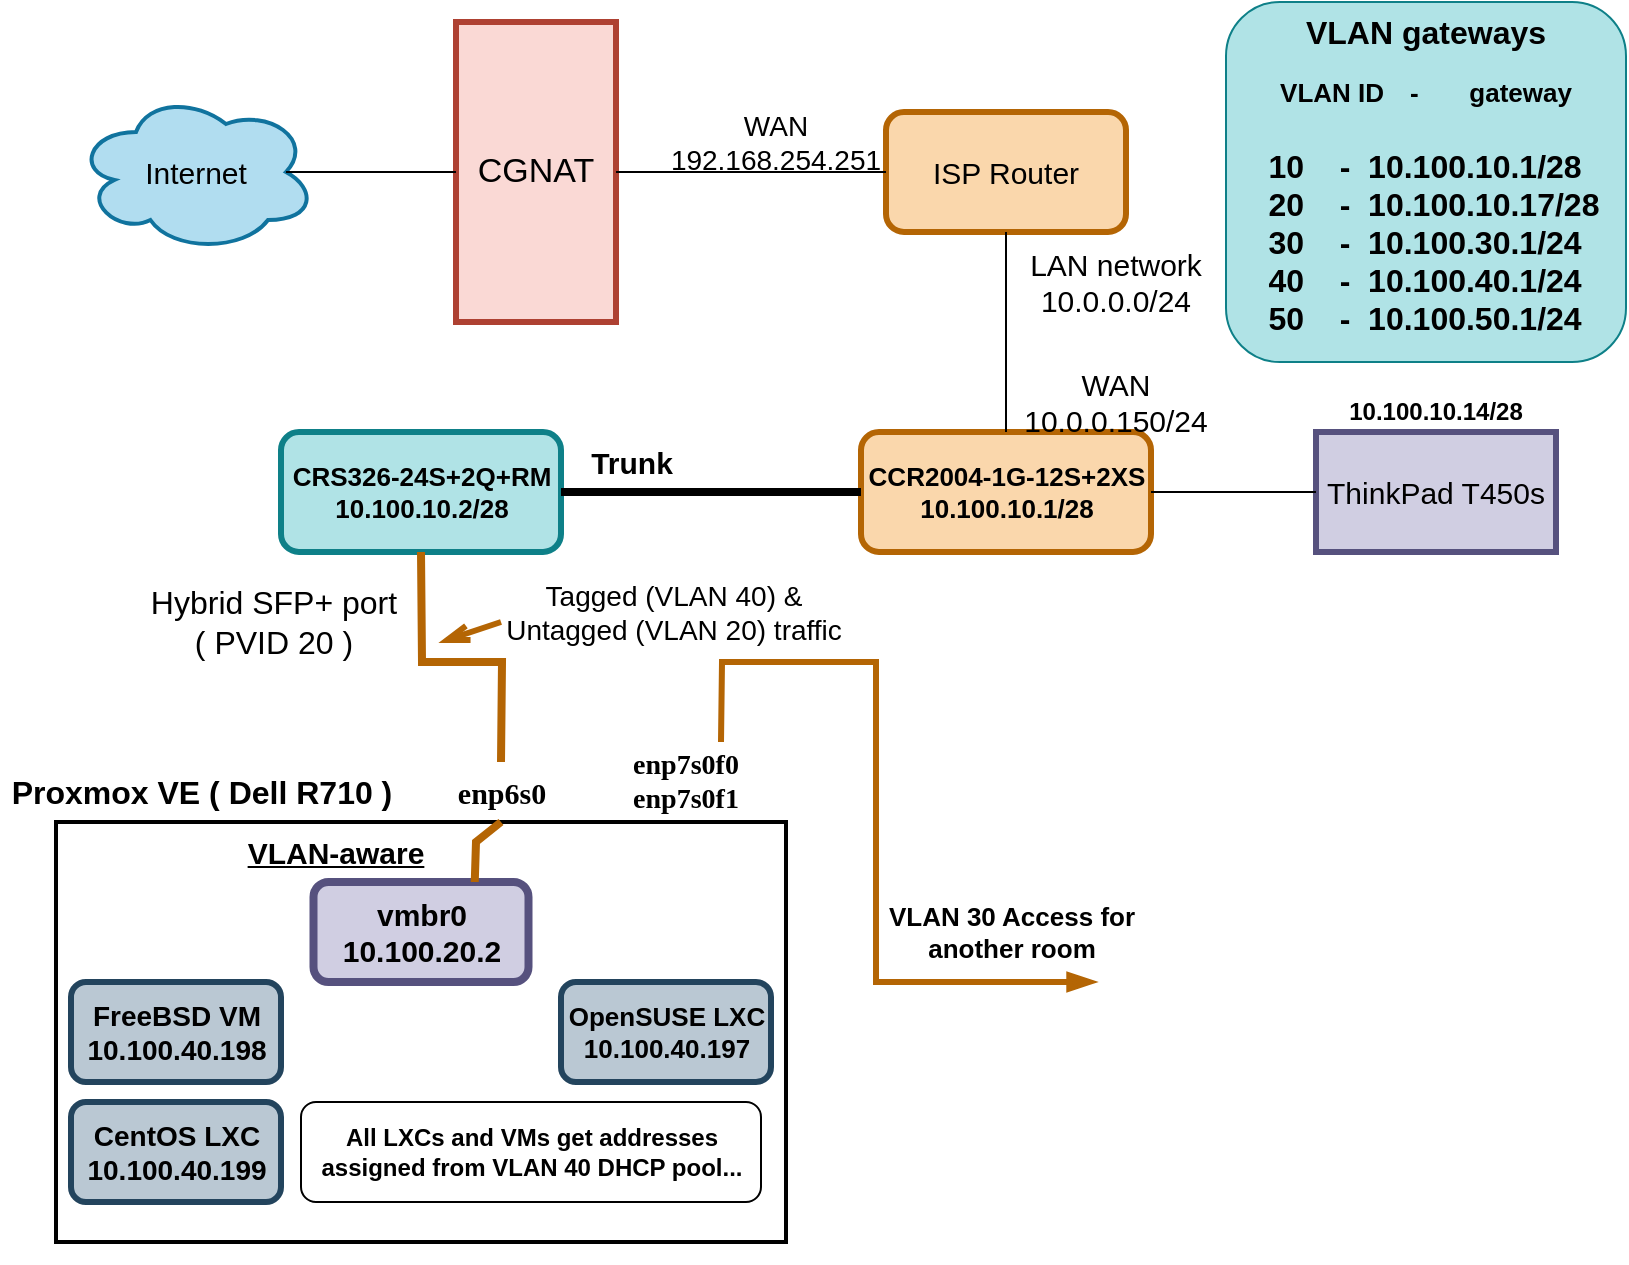 <mxfile version="28.0.7">
  <diagram name="Page-1" id="laLs3gU-Ayf5YXLH03XQ">
    <mxGraphModel dx="1358" dy="866" grid="1" gridSize="10" guides="1" tooltips="1" connect="1" arrows="1" fold="1" page="1" pageScale="1" pageWidth="850" pageHeight="1100" math="0" shadow="0">
      <root>
        <mxCell id="0" />
        <mxCell id="1" parent="0" />
        <mxCell id="IhPgvPAoFy7whNJmyE0F-2" value="&lt;font style=&quot;font-size: 15px;&quot;&gt;Internet&lt;/font&gt;" style="ellipse;shape=cloud;whiteSpace=wrap;html=1;fillColor=#b1ddf0;strokeColor=#10739e;strokeWidth=2;" parent="1" vertex="1">
          <mxGeometry x="40" y="75" width="120" height="80" as="geometry" />
        </mxCell>
        <mxCell id="IhPgvPAoFy7whNJmyE0F-3" value="&lt;font style=&quot;font-size: 15px;&quot;&gt;ISP Router&lt;/font&gt;" style="rounded=1;whiteSpace=wrap;html=1;fillColor=#fad7ac;strokeColor=#b46504;strokeWidth=3;" parent="1" vertex="1">
          <mxGeometry x="445" y="85" width="120" height="60" as="geometry" />
        </mxCell>
        <mxCell id="IhPgvPAoFy7whNJmyE0F-4" value="&lt;font style=&quot;font-size: 17px;&quot;&gt;CGNAT&lt;/font&gt;" style="rounded=0;whiteSpace=wrap;html=1;fillColor=#fad9d5;strokeColor=#ae4132;strokeWidth=3;" parent="1" vertex="1">
          <mxGeometry x="230" y="40" width="80" height="150" as="geometry" />
        </mxCell>
        <mxCell id="IhPgvPAoFy7whNJmyE0F-5" value="" style="endArrow=none;html=1;rounded=0;entryX=0;entryY=0.5;entryDx=0;entryDy=0;exitX=1;exitY=0.5;exitDx=0;exitDy=0;" parent="1" source="IhPgvPAoFy7whNJmyE0F-4" target="IhPgvPAoFy7whNJmyE0F-3" edge="1">
          <mxGeometry width="50" height="50" relative="1" as="geometry">
            <mxPoint x="340" y="425" as="sourcePoint" />
            <mxPoint x="390" y="375" as="targetPoint" />
          </mxGeometry>
        </mxCell>
        <mxCell id="IhPgvPAoFy7whNJmyE0F-6" value="" style="endArrow=none;html=1;rounded=0;entryX=0;entryY=0.5;entryDx=0;entryDy=0;exitX=0.875;exitY=0.5;exitDx=0;exitDy=0;exitPerimeter=0;" parent="1" source="IhPgvPAoFy7whNJmyE0F-2" target="IhPgvPAoFy7whNJmyE0F-4" edge="1">
          <mxGeometry width="50" height="50" relative="1" as="geometry">
            <mxPoint x="430" y="425" as="sourcePoint" />
            <mxPoint x="480" y="375" as="targetPoint" />
          </mxGeometry>
        </mxCell>
        <mxCell id="IhPgvPAoFy7whNJmyE0F-7" value="&lt;div&gt;&lt;font style=&quot;font-size: 14px;&quot;&gt;WAN&lt;/font&gt;&lt;/div&gt;&lt;div&gt;&lt;font style=&quot;font-size: 14px;&quot;&gt;192.168.254.251&lt;/font&gt;&lt;/div&gt;" style="text;html=1;align=center;verticalAlign=middle;whiteSpace=wrap;rounded=0;" parent="1" vertex="1">
          <mxGeometry x="335" y="85" width="110" height="30" as="geometry" />
        </mxCell>
        <mxCell id="IhPgvPAoFy7whNJmyE0F-8" value="&lt;div&gt;&lt;font style=&quot;font-size: 15px;&quot;&gt;LAN network&lt;/font&gt;&lt;/div&gt;&lt;div&gt;&lt;font style=&quot;font-size: 15px;&quot;&gt;10.0.0.0/24&lt;/font&gt;&lt;/div&gt;" style="text;html=1;align=center;verticalAlign=middle;whiteSpace=wrap;rounded=0;" parent="1" vertex="1">
          <mxGeometry x="515" y="155" width="90" height="30" as="geometry" />
        </mxCell>
        <mxCell id="IhPgvPAoFy7whNJmyE0F-9" value="&lt;div&gt;&lt;font style=&quot;font-size: 13px;&quot;&gt;&lt;b&gt;CCR2004-1G-12S+2XS&lt;/b&gt;&lt;/font&gt;&lt;/div&gt;&lt;div&gt;&lt;font style=&quot;font-size: 13px;&quot;&gt;&lt;b&gt;10.100.10.1/28&lt;/b&gt;&lt;/font&gt;&lt;/div&gt;" style="rounded=1;whiteSpace=wrap;html=1;fillColor=#fad7ac;strokeColor=#b46504;strokeWidth=3;" parent="1" vertex="1">
          <mxGeometry x="432.5" y="245" width="145" height="60" as="geometry" />
        </mxCell>
        <mxCell id="IhPgvPAoFy7whNJmyE0F-10" value="" style="endArrow=none;html=1;rounded=0;entryX=0.5;entryY=1;entryDx=0;entryDy=0;exitX=0.5;exitY=0;exitDx=0;exitDy=0;" parent="1" source="IhPgvPAoFy7whNJmyE0F-9" target="IhPgvPAoFy7whNJmyE0F-3" edge="1">
          <mxGeometry width="50" height="50" relative="1" as="geometry">
            <mxPoint x="275" y="425" as="sourcePoint" />
            <mxPoint x="325" y="375" as="targetPoint" />
          </mxGeometry>
        </mxCell>
        <mxCell id="IhPgvPAoFy7whNJmyE0F-11" value="&lt;div&gt;&lt;font style=&quot;font-size: 15px;&quot;&gt;WAN&lt;/font&gt;&lt;/div&gt;&lt;div&gt;&lt;font style=&quot;font-size: 15px;&quot;&gt;10.0.0.150/24&lt;/font&gt;&lt;/div&gt;" style="text;html=1;align=center;verticalAlign=middle;whiteSpace=wrap;rounded=0;" parent="1" vertex="1">
          <mxGeometry x="505" y="215" width="110" height="30" as="geometry" />
        </mxCell>
        <mxCell id="IhPgvPAoFy7whNJmyE0F-12" value="&lt;div&gt;&lt;font style=&quot;font-size: 13px;&quot;&gt;&lt;b&gt;CRS326-24S+2Q+RM&lt;/b&gt;&lt;/font&gt;&lt;/div&gt;&lt;div&gt;&lt;font style=&quot;font-size: 13px;&quot;&gt;&lt;b&gt;10.100.10.2/28&lt;/b&gt;&lt;/font&gt;&lt;/div&gt;" style="rounded=1;whiteSpace=wrap;html=1;fillColor=#b0e3e6;strokeColor=#0e8088;strokeWidth=3;" parent="1" vertex="1">
          <mxGeometry x="142.5" y="245" width="140" height="60" as="geometry" />
        </mxCell>
        <mxCell id="IhPgvPAoFy7whNJmyE0F-13" value="" style="endArrow=none;html=1;rounded=0;strokeWidth=4;strokeColor=light-dark(#000000,#F5C211);entryX=0;entryY=0.5;entryDx=0;entryDy=0;exitX=1;exitY=0.5;exitDx=0;exitDy=0;" parent="1" source="IhPgvPAoFy7whNJmyE0F-12" target="IhPgvPAoFy7whNJmyE0F-9" edge="1">
          <mxGeometry width="50" height="50" relative="1" as="geometry">
            <mxPoint x="272.5" y="425" as="sourcePoint" />
            <mxPoint x="365" y="275" as="targetPoint" />
          </mxGeometry>
        </mxCell>
        <mxCell id="IhPgvPAoFy7whNJmyE0F-14" value="&lt;b&gt;&lt;font style=&quot;font-size: 15px;&quot;&gt;Trunk&lt;/font&gt;&lt;/b&gt;" style="text;html=1;align=center;verticalAlign=middle;whiteSpace=wrap;rounded=0;" parent="1" vertex="1">
          <mxGeometry x="272.5" y="245" width="90" height="30" as="geometry" />
        </mxCell>
        <mxCell id="IhPgvPAoFy7whNJmyE0F-15" value="&lt;font style=&quot;font-size: 15px;&quot;&gt;ThinkPad T450s&lt;/font&gt;" style="rounded=0;whiteSpace=wrap;html=1;fillColor=#d0cee2;strokeColor=#56517e;strokeWidth=3;" parent="1" vertex="1">
          <mxGeometry x="660" y="245" width="120" height="60" as="geometry" />
        </mxCell>
        <mxCell id="IhPgvPAoFy7whNJmyE0F-17" value="&lt;div&gt;&lt;b&gt;10.100.10.14/28&lt;/b&gt;&lt;/div&gt;" style="text;html=1;align=center;verticalAlign=middle;whiteSpace=wrap;rounded=0;" parent="1" vertex="1">
          <mxGeometry x="670" y="210" width="100" height="50" as="geometry" />
        </mxCell>
        <mxCell id="IhPgvPAoFy7whNJmyE0F-18" value="" style="rounded=0;whiteSpace=wrap;html=1;strokeWidth=2;" parent="1" vertex="1">
          <mxGeometry x="30" y="440" width="365" height="210" as="geometry" />
        </mxCell>
        <mxCell id="IhPgvPAoFy7whNJmyE0F-19" value="&lt;b&gt;&lt;font style=&quot;font-size: 16px;&quot;&gt;Proxmox VE ( Dell R710 )&lt;/font&gt;&lt;/b&gt;" style="text;html=1;align=center;verticalAlign=middle;whiteSpace=wrap;rounded=0;" parent="1" vertex="1">
          <mxGeometry x="2.5" y="420" width="200" height="10" as="geometry" />
        </mxCell>
        <mxCell id="IhPgvPAoFy7whNJmyE0F-20" value="" style="endArrow=none;html=1;rounded=0;fontSize=12;startSize=8;endSize=8;curved=0;entryX=0.5;entryY=1;entryDx=0;entryDy=0;fillColor=#fad7ac;strokeColor=#b46504;strokeWidth=4;exitX=0.5;exitY=0;exitDx=0;exitDy=0;" parent="1" source="tXpjj-tQFhyw_xFATRLf-10" target="IhPgvPAoFy7whNJmyE0F-12" edge="1">
          <mxGeometry width="50" height="50" relative="1" as="geometry">
            <mxPoint x="230" y="390" as="sourcePoint" />
            <mxPoint x="332.5" y="330" as="targetPoint" />
            <Array as="points">
              <mxPoint x="253" y="360" />
              <mxPoint x="213" y="360" />
            </Array>
          </mxGeometry>
        </mxCell>
        <mxCell id="IhPgvPAoFy7whNJmyE0F-22" value="&lt;div&gt;&lt;font style=&quot;font-size: 16px;&quot;&gt;Hybrid SFP+ port&lt;/font&gt;&lt;/div&gt;&lt;div&gt;&lt;font style=&quot;font-size: 16px;&quot;&gt;( PVID 20 )&lt;/font&gt;&lt;/div&gt;" style="text;html=1;align=center;verticalAlign=middle;whiteSpace=wrap;rounded=0;" parent="1" vertex="1">
          <mxGeometry x="70" y="310" width="137.5" height="60" as="geometry" />
        </mxCell>
        <mxCell id="IhPgvPAoFy7whNJmyE0F-24" value="&lt;div&gt;&lt;font style=&quot;font-size: 15px;&quot;&gt;&lt;b&gt;vmbr0&lt;/b&gt;&lt;/font&gt;&lt;/div&gt;&lt;div&gt;&lt;font style=&quot;font-size: 15px;&quot;&gt;&lt;b&gt;10.100.20.2&lt;/b&gt;&lt;/font&gt;&lt;/div&gt;" style="rounded=1;whiteSpace=wrap;html=1;fillColor=#d0cee2;strokeColor=#56517e;strokeWidth=4;" parent="1" vertex="1">
          <mxGeometry x="158.75" y="470" width="107.5" height="50" as="geometry" />
        </mxCell>
        <mxCell id="IhPgvPAoFy7whNJmyE0F-25" value="&lt;font style=&quot;font-size: 15px;&quot;&gt;&lt;b&gt;&lt;u&gt;VLAN-aware&lt;/u&gt;&lt;/b&gt;&lt;/font&gt;" style="text;html=1;align=center;verticalAlign=middle;whiteSpace=wrap;rounded=0;" parent="1" vertex="1">
          <mxGeometry x="110" y="430" width="120" height="50" as="geometry" />
        </mxCell>
        <mxCell id="IhPgvPAoFy7whNJmyE0F-26" value="&lt;div&gt;&lt;font style=&quot;font-size: 14px;&quot;&gt;&lt;b&gt;FreeBSD VM&lt;/b&gt;&lt;/font&gt;&lt;/div&gt;&lt;div&gt;&lt;font style=&quot;font-size: 14px;&quot;&gt;&lt;b&gt;10.100.40.198&lt;/b&gt;&lt;/font&gt;&lt;/div&gt;" style="rounded=1;whiteSpace=wrap;html=1;fillColor=#bac8d3;strokeColor=#23445d;strokeWidth=3;" parent="1" vertex="1">
          <mxGeometry x="37.5" y="520" width="105" height="50" as="geometry" />
        </mxCell>
        <mxCell id="IhPgvPAoFy7whNJmyE0F-27" value="" style="endArrow=openThin;html=1;rounded=0;fontSize=12;startSize=8;endSize=8;curved=1;strokeWidth=3;fillColor=#fad7ac;strokeColor=#b46504;endFill=0;" parent="1" edge="1">
          <mxGeometry width="50" height="50" relative="1" as="geometry">
            <mxPoint x="252.5" y="340" as="sourcePoint" />
            <mxPoint x="222.5" y="350" as="targetPoint" />
          </mxGeometry>
        </mxCell>
        <mxCell id="IhPgvPAoFy7whNJmyE0F-28" value="&lt;font style=&quot;font-size: 14px;&quot;&gt;Tagged (VLAN 40) &amp;amp; Untagged (VLAN 20) traffic&lt;/font&gt;" style="text;html=1;align=center;verticalAlign=middle;whiteSpace=wrap;rounded=0;" parent="1" vertex="1">
          <mxGeometry x="245" y="310" width="187.5" height="50" as="geometry" />
        </mxCell>
        <mxCell id="IhPgvPAoFy7whNJmyE0F-29" style="edgeStyle=none;curved=1;rounded=0;orthogonalLoop=1;jettySize=auto;html=1;exitX=0.5;exitY=1;exitDx=0;exitDy=0;fontSize=12;startSize=8;endSize=8;" parent="1" source="IhPgvPAoFy7whNJmyE0F-18" target="IhPgvPAoFy7whNJmyE0F-18" edge="1">
          <mxGeometry relative="1" as="geometry" />
        </mxCell>
        <mxCell id="IhPgvPAoFy7whNJmyE0F-30" style="edgeStyle=none;curved=1;rounded=0;orthogonalLoop=1;jettySize=auto;html=1;exitX=0.5;exitY=1;exitDx=0;exitDy=0;fontSize=12;startSize=8;endSize=8;" parent="1" source="IhPgvPAoFy7whNJmyE0F-18" target="IhPgvPAoFy7whNJmyE0F-18" edge="1">
          <mxGeometry relative="1" as="geometry" />
        </mxCell>
        <mxCell id="SqJzZeAjoegYtci3v6Qt-2" value="&lt;div&gt;&lt;font style=&quot;font-size: 14px;&quot;&gt;&lt;b&gt;CentOS LXC&lt;/b&gt;&lt;/font&gt;&lt;/div&gt;&lt;div&gt;&lt;font style=&quot;font-size: 14px;&quot;&gt;&lt;b&gt;10.100.40.199&lt;/b&gt;&lt;/font&gt;&lt;/div&gt;" style="rounded=1;whiteSpace=wrap;html=1;fillColor=#bac8d3;strokeColor=#23445d;strokeWidth=3;" parent="1" vertex="1">
          <mxGeometry x="37.5" y="580" width="105" height="50" as="geometry" />
        </mxCell>
        <mxCell id="SqJzZeAjoegYtci3v6Qt-4" value="&lt;div&gt;&lt;font style=&quot;font-size: 13px;&quot;&gt;&lt;b&gt;&lt;font&gt;OpenSUSE LXC&lt;/font&gt;&lt;/b&gt;&lt;/font&gt;&lt;/div&gt;&lt;div&gt;&lt;font style=&quot;font-size: 13px;&quot;&gt;&lt;b&gt;&lt;font&gt;10.100.40.197&lt;/font&gt;&lt;/b&gt;&lt;/font&gt;&lt;/div&gt;" style="rounded=1;whiteSpace=wrap;html=1;fillColor=#bac8d3;strokeColor=#23445d;strokeWidth=3;" parent="1" vertex="1">
          <mxGeometry x="282.5" y="520" width="105" height="50" as="geometry" />
        </mxCell>
        <mxCell id="SqJzZeAjoegYtci3v6Qt-5" value="&lt;b&gt;All LXCs and VMs get addresses assigned from VLAN 40 DHCP pool...&lt;/b&gt;" style="rounded=1;whiteSpace=wrap;html=1;" parent="1" vertex="1">
          <mxGeometry x="152.5" y="580" width="230" height="50" as="geometry" />
        </mxCell>
        <mxCell id="tXpjj-tQFhyw_xFATRLf-2" value="" style="endArrow=none;html=1;rounded=0;entryX=0;entryY=0.5;entryDx=0;entryDy=0;exitX=1;exitY=0.5;exitDx=0;exitDy=0;" edge="1" parent="1" source="IhPgvPAoFy7whNJmyE0F-9" target="IhPgvPAoFy7whNJmyE0F-15">
          <mxGeometry width="50" height="50" relative="1" as="geometry">
            <mxPoint x="400" y="480" as="sourcePoint" />
            <mxPoint x="450" y="430" as="targetPoint" />
          </mxGeometry>
        </mxCell>
        <mxCell id="tXpjj-tQFhyw_xFATRLf-3" value="" style="rounded=1;whiteSpace=wrap;html=1;fillColor=#b0e3e6;strokeColor=#0e8088;" vertex="1" parent="1">
          <mxGeometry x="615" y="30" width="200" height="180" as="geometry" />
        </mxCell>
        <mxCell id="tXpjj-tQFhyw_xFATRLf-4" value="&lt;b&gt;&lt;font style=&quot;font-size: 16px;&quot;&gt;VLAN gateways&lt;/font&gt;&lt;/b&gt;" style="text;html=1;align=center;verticalAlign=middle;whiteSpace=wrap;rounded=0;" vertex="1" parent="1">
          <mxGeometry x="650" y="30" width="130" height="30" as="geometry" />
        </mxCell>
        <mxCell id="tXpjj-tQFhyw_xFATRLf-5" value="&lt;b&gt;&lt;font style=&quot;font-size: 13px;&quot;&gt;VLAN ID&lt;span style=&quot;white-space: pre;&quot;&gt;&#x9;&lt;/span&gt;&amp;nbsp; -&amp;nbsp; &amp;nbsp; &amp;nbsp; &amp;nbsp;gateway&lt;/font&gt;&lt;/b&gt;" style="text;html=1;align=center;verticalAlign=middle;whiteSpace=wrap;rounded=0;" vertex="1" parent="1">
          <mxGeometry x="626.25" y="60" width="177.5" height="30" as="geometry" />
        </mxCell>
        <mxCell id="tXpjj-tQFhyw_xFATRLf-6" value="&lt;div align=&quot;justify&quot;&gt;&lt;font style=&quot;font-size: 16px;&quot;&gt;&lt;b&gt;&lt;font&gt;10&lt;span style=&quot;white-space: pre;&quot;&gt;&#x9;&lt;/span&gt;-&amp;nbsp; 10.100.10.1/28&lt;/font&gt;&lt;/b&gt;&lt;/font&gt;&lt;/div&gt;&lt;div align=&quot;justify&quot;&gt;&lt;font style=&quot;font-size: 16px;&quot;&gt;&lt;b&gt;&lt;font&gt;20&lt;span style=&quot;white-space: pre;&quot;&gt;&#x9;&lt;/span&gt;-&amp;nbsp; 10.100.10.17/28&lt;/font&gt;&lt;/b&gt;&lt;/font&gt;&lt;/div&gt;&lt;div align=&quot;justify&quot;&gt;&lt;font style=&quot;font-size: 16px;&quot;&gt;&lt;b&gt;&lt;font&gt;30&lt;span style=&quot;white-space: pre;&quot;&gt;&#x9;&lt;/span&gt;-&amp;nbsp; 10.100.30.1/24&lt;/font&gt;&lt;/b&gt;&lt;/font&gt;&lt;/div&gt;&lt;div align=&quot;justify&quot;&gt;&lt;font style=&quot;font-size: 16px;&quot;&gt;&lt;b&gt;&lt;font&gt;40&lt;span style=&quot;white-space: pre;&quot;&gt;&#x9;&lt;/span&gt;-&amp;nbsp; 10.100.40.1/24&lt;/font&gt;&lt;/b&gt;&lt;/font&gt;&lt;/div&gt;&lt;div align=&quot;justify&quot;&gt;&lt;font style=&quot;font-size: 16px;&quot;&gt;&lt;b&gt;&lt;font&gt;50&lt;span style=&quot;white-space: pre;&quot;&gt;&#x9;&lt;/span&gt;-&amp;nbsp; 10.100.50.1/24&lt;/font&gt;&lt;/b&gt;&lt;/font&gt;&lt;/div&gt;" style="text;html=1;align=center;verticalAlign=middle;whiteSpace=wrap;rounded=0;" vertex="1" parent="1">
          <mxGeometry x="633.75" y="90" width="170" height="120" as="geometry" />
        </mxCell>
        <mxCell id="tXpjj-tQFhyw_xFATRLf-8" value="" style="endArrow=blockThin;html=1;rounded=0;fillColor=#fad7ac;strokeColor=#b46504;strokeWidth=3;endFill=1;endSize=7;exitX=0.75;exitY=0;exitDx=0;exitDy=0;" edge="1" parent="1" source="tXpjj-tQFhyw_xFATRLf-11">
          <mxGeometry width="50" height="50" relative="1" as="geometry">
            <mxPoint x="300" y="370" as="sourcePoint" />
            <mxPoint x="550" y="520" as="targetPoint" />
            <Array as="points">
              <mxPoint x="363" y="360" />
              <mxPoint x="440" y="360" />
              <mxPoint x="440" y="520" />
            </Array>
          </mxGeometry>
        </mxCell>
        <mxCell id="tXpjj-tQFhyw_xFATRLf-9" value="&lt;b&gt;&lt;font style=&quot;font-size: 13px;&quot;&gt;VLAN 30 Access for another room&lt;/font&gt;&lt;/b&gt;" style="text;html=1;align=center;verticalAlign=middle;whiteSpace=wrap;rounded=0;" vertex="1" parent="1">
          <mxGeometry x="437.5" y="470" width="140" height="50" as="geometry" />
        </mxCell>
        <mxCell id="tXpjj-tQFhyw_xFATRLf-10" value="&lt;b&gt;&lt;font style=&quot;font-size: 15px;&quot; face=&quot;Tahoma&quot;&gt;enp6s0&lt;/font&gt;&lt;/b&gt;" style="text;html=1;align=center;verticalAlign=middle;whiteSpace=wrap;rounded=0;" vertex="1" parent="1">
          <mxGeometry x="222.5" y="410" width="60" height="30" as="geometry" />
        </mxCell>
        <mxCell id="tXpjj-tQFhyw_xFATRLf-11" value="&lt;div&gt;&lt;font style=&quot;font-size: 14px;&quot; face=&quot;Tahoma&quot;&gt;&lt;b&gt;enp7s0f0&lt;/b&gt;&lt;/font&gt;&lt;/div&gt;&lt;div&gt;&lt;font style=&quot;font-size: 14px;&quot; face=&quot;Tahoma&quot;&gt;&lt;b&gt;enp7s0f1&lt;/b&gt;&lt;/font&gt;&lt;/div&gt;" style="text;html=1;align=center;verticalAlign=middle;whiteSpace=wrap;rounded=0;" vertex="1" parent="1">
          <mxGeometry x="310" y="400" width="70" height="40" as="geometry" />
        </mxCell>
        <mxCell id="tXpjj-tQFhyw_xFATRLf-13" value="" style="endArrow=none;html=1;rounded=0;entryX=0.5;entryY=1;entryDx=0;entryDy=0;exitX=0.75;exitY=0;exitDx=0;exitDy=0;fillColor=#fad7ac;strokeColor=#b46504;strokeWidth=4;" edge="1" parent="1" source="IhPgvPAoFy7whNJmyE0F-24" target="tXpjj-tQFhyw_xFATRLf-10">
          <mxGeometry width="50" height="50" relative="1" as="geometry">
            <mxPoint x="400" y="420" as="sourcePoint" />
            <mxPoint x="450" y="370" as="targetPoint" />
            <Array as="points">
              <mxPoint x="240" y="450" />
            </Array>
          </mxGeometry>
        </mxCell>
      </root>
    </mxGraphModel>
  </diagram>
</mxfile>
